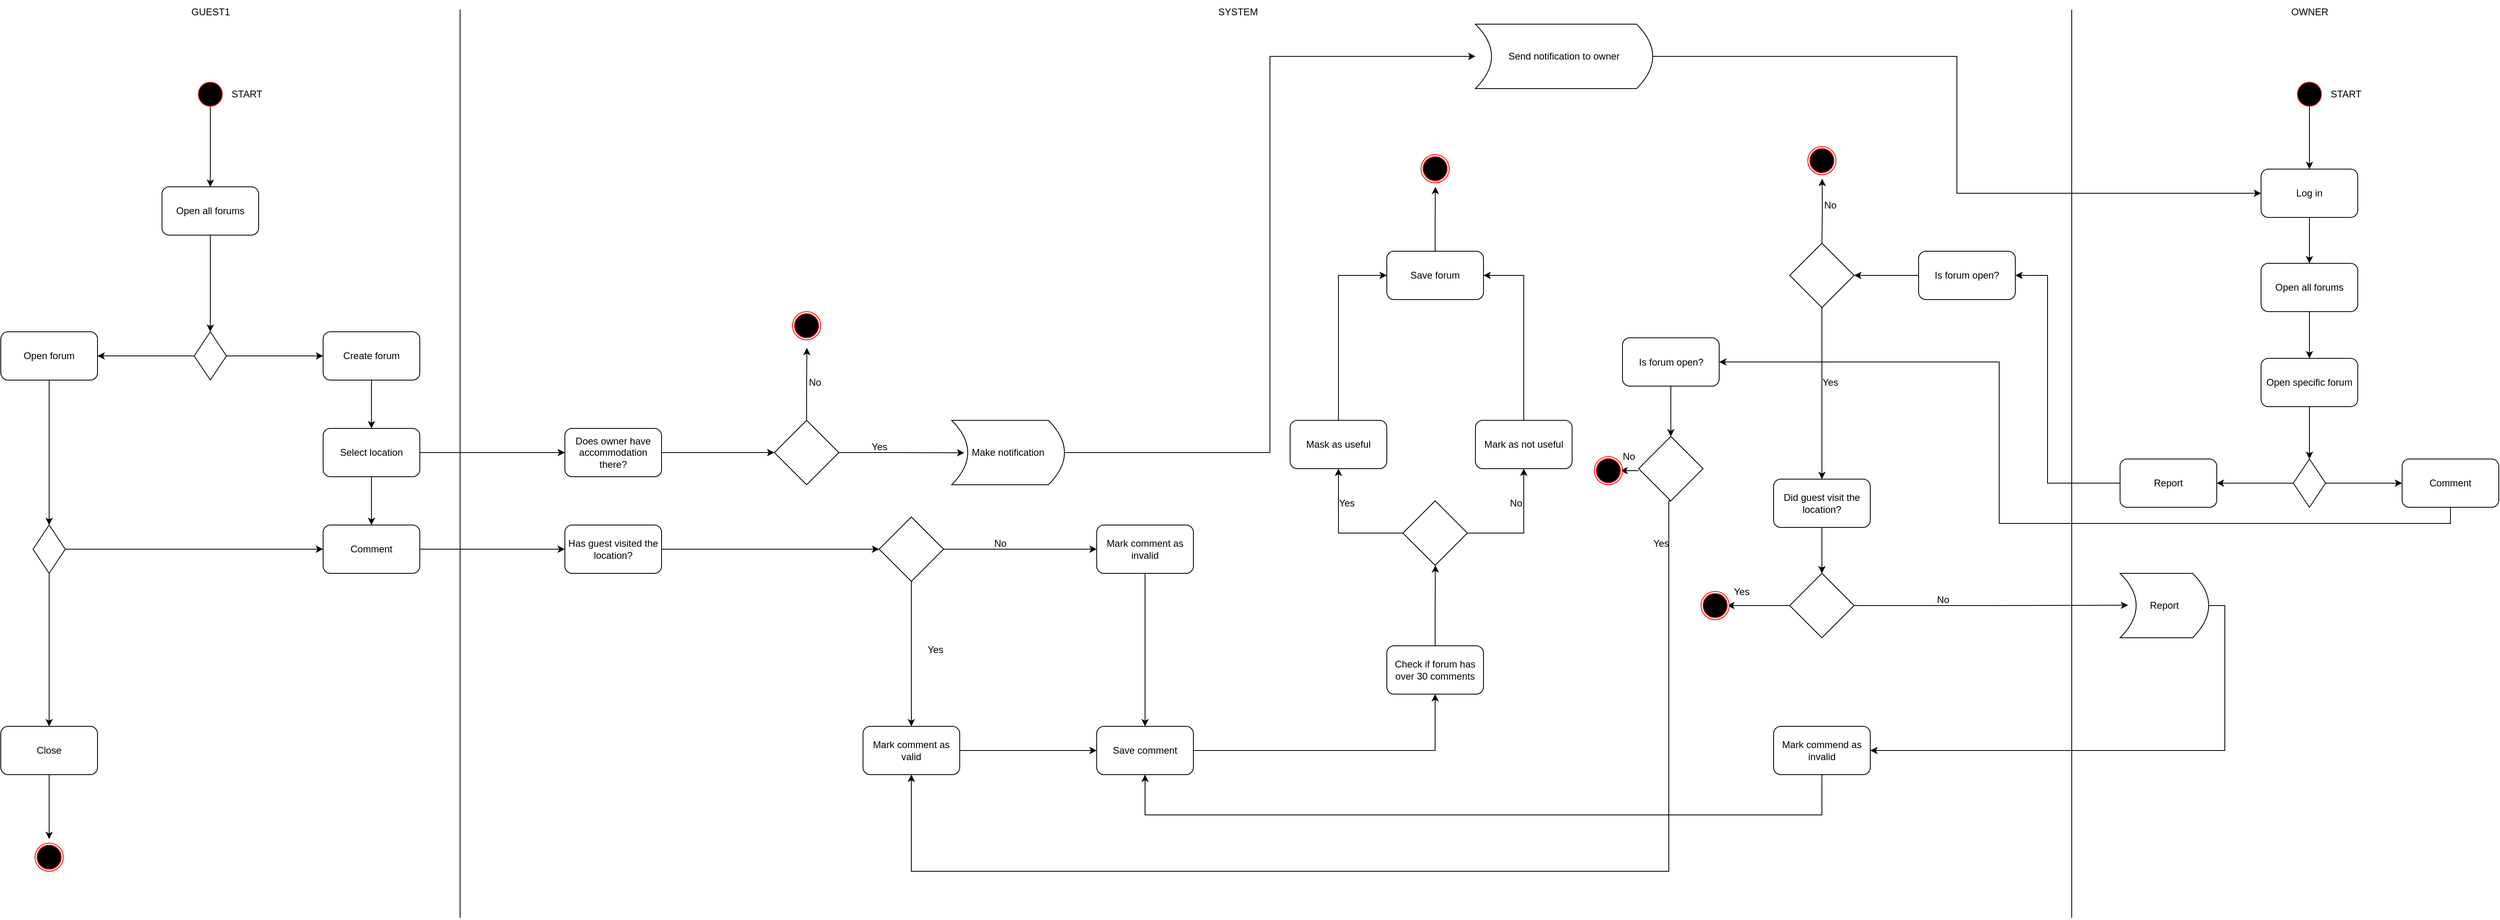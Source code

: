 <mxfile version="20.8.16" type="device"><diagram name="Page-1" id="V9Qfm0nhp1sHbFFnaTN3"><mxGraphModel dx="3190" dy="1515" grid="1" gridSize="10" guides="1" tooltips="1" connect="1" arrows="1" fold="1" page="1" pageScale="1" pageWidth="850" pageHeight="1100" math="0" shadow="0"><root><mxCell id="0"/><mxCell id="1" parent="0"/><mxCell id="_Ogx8Wz_idW4CDBOg8dL-13" style="edgeStyle=orthogonalEdgeStyle;rounded=0;orthogonalLoop=1;jettySize=auto;html=1;exitX=0.5;exitY=1;exitDx=0;exitDy=0;entryX=0.5;entryY=0;entryDx=0;entryDy=0;" parent="1" source="_Ogx8Wz_idW4CDBOg8dL-1" target="_Ogx8Wz_idW4CDBOg8dL-2" edge="1"><mxGeometry relative="1" as="geometry"/></mxCell><mxCell id="_Ogx8Wz_idW4CDBOg8dL-1" value="Open all forums" style="rounded=1;whiteSpace=wrap;html=1;" parent="1" vertex="1"><mxGeometry x="230" y="260" width="120" height="60" as="geometry"/></mxCell><mxCell id="_Ogx8Wz_idW4CDBOg8dL-17" style="edgeStyle=orthogonalEdgeStyle;rounded=0;orthogonalLoop=1;jettySize=auto;html=1;exitX=1;exitY=0.5;exitDx=0;exitDy=0;entryX=0;entryY=0.5;entryDx=0;entryDy=0;" parent="1" source="_Ogx8Wz_idW4CDBOg8dL-2" target="_Ogx8Wz_idW4CDBOg8dL-3" edge="1"><mxGeometry relative="1" as="geometry"/></mxCell><mxCell id="_Ogx8Wz_idW4CDBOg8dL-18" style="edgeStyle=orthogonalEdgeStyle;rounded=0;orthogonalLoop=1;jettySize=auto;html=1;exitX=0;exitY=0.5;exitDx=0;exitDy=0;entryX=1;entryY=0.5;entryDx=0;entryDy=0;" parent="1" source="_Ogx8Wz_idW4CDBOg8dL-2" target="_Ogx8Wz_idW4CDBOg8dL-4" edge="1"><mxGeometry relative="1" as="geometry"/></mxCell><mxCell id="_Ogx8Wz_idW4CDBOg8dL-2" value="" style="rhombus;whiteSpace=wrap;html=1;" parent="1" vertex="1"><mxGeometry x="270" y="440" width="40" height="60" as="geometry"/></mxCell><mxCell id="_Ogx8Wz_idW4CDBOg8dL-52" style="edgeStyle=orthogonalEdgeStyle;rounded=0;orthogonalLoop=1;jettySize=auto;html=1;exitX=0.5;exitY=1;exitDx=0;exitDy=0;entryX=0.5;entryY=0;entryDx=0;entryDy=0;" parent="1" source="_Ogx8Wz_idW4CDBOg8dL-3" target="_Ogx8Wz_idW4CDBOg8dL-8" edge="1"><mxGeometry relative="1" as="geometry"/></mxCell><mxCell id="_Ogx8Wz_idW4CDBOg8dL-3" value="Create forum" style="rounded=1;whiteSpace=wrap;html=1;" parent="1" vertex="1"><mxGeometry x="430" y="440" width="120" height="60" as="geometry"/></mxCell><mxCell id="_Ogx8Wz_idW4CDBOg8dL-19" style="edgeStyle=orthogonalEdgeStyle;rounded=0;orthogonalLoop=1;jettySize=auto;html=1;exitX=0.5;exitY=1;exitDx=0;exitDy=0;entryX=0.5;entryY=0;entryDx=0;entryDy=0;" parent="1" source="_Ogx8Wz_idW4CDBOg8dL-4" target="_Ogx8Wz_idW4CDBOg8dL-20" edge="1"><mxGeometry relative="1" as="geometry"><mxPoint x="90" y="670" as="targetPoint"/></mxGeometry></mxCell><mxCell id="_Ogx8Wz_idW4CDBOg8dL-4" value="Open forum" style="rounded=1;whiteSpace=wrap;html=1;" parent="1" vertex="1"><mxGeometry x="30" y="440" width="120" height="60" as="geometry"/></mxCell><mxCell id="_Ogx8Wz_idW4CDBOg8dL-25" style="edgeStyle=orthogonalEdgeStyle;rounded=0;orthogonalLoop=1;jettySize=auto;html=1;exitX=0.5;exitY=1;exitDx=0;exitDy=0;" parent="1" source="_Ogx8Wz_idW4CDBOg8dL-6" edge="1"><mxGeometry relative="1" as="geometry"><mxPoint x="90" y="1070" as="targetPoint"/></mxGeometry></mxCell><mxCell id="_Ogx8Wz_idW4CDBOg8dL-6" value="Close" style="rounded=1;whiteSpace=wrap;html=1;" parent="1" vertex="1"><mxGeometry x="30" y="930" width="120" height="60" as="geometry"/></mxCell><mxCell id="_Ogx8Wz_idW4CDBOg8dL-56" style="edgeStyle=orthogonalEdgeStyle;rounded=0;orthogonalLoop=1;jettySize=auto;html=1;exitX=1;exitY=0.5;exitDx=0;exitDy=0;entryX=0;entryY=0.5;entryDx=0;entryDy=0;" parent="1" source="_Ogx8Wz_idW4CDBOg8dL-7" target="_Ogx8Wz_idW4CDBOg8dL-54" edge="1"><mxGeometry relative="1" as="geometry"/></mxCell><mxCell id="_Ogx8Wz_idW4CDBOg8dL-7" value="Comment" style="rounded=1;whiteSpace=wrap;html=1;" parent="1" vertex="1"><mxGeometry x="430" y="680" width="120" height="60" as="geometry"/></mxCell><mxCell id="_Ogx8Wz_idW4CDBOg8dL-51" style="edgeStyle=orthogonalEdgeStyle;rounded=0;orthogonalLoop=1;jettySize=auto;html=1;exitX=1;exitY=0.5;exitDx=0;exitDy=0;entryX=0;entryY=0.5;entryDx=0;entryDy=0;" parent="1" source="_Ogx8Wz_idW4CDBOg8dL-8" target="_Ogx8Wz_idW4CDBOg8dL-44" edge="1"><mxGeometry relative="1" as="geometry"/></mxCell><mxCell id="_Ogx8Wz_idW4CDBOg8dL-53" style="edgeStyle=orthogonalEdgeStyle;rounded=0;orthogonalLoop=1;jettySize=auto;html=1;exitX=0.5;exitY=1;exitDx=0;exitDy=0;entryX=0.5;entryY=0;entryDx=0;entryDy=0;" parent="1" source="_Ogx8Wz_idW4CDBOg8dL-8" target="_Ogx8Wz_idW4CDBOg8dL-7" edge="1"><mxGeometry relative="1" as="geometry"/></mxCell><mxCell id="_Ogx8Wz_idW4CDBOg8dL-8" value="Select location" style="rounded=1;whiteSpace=wrap;html=1;" parent="1" vertex="1"><mxGeometry x="430" y="560" width="120" height="60" as="geometry"/></mxCell><mxCell id="_Ogx8Wz_idW4CDBOg8dL-9" value="" style="endArrow=none;html=1;rounded=0;" parent="1" edge="1"><mxGeometry width="50" height="50" relative="1" as="geometry"><mxPoint x="600" y="1167.789" as="sourcePoint"/><mxPoint x="600" y="40" as="targetPoint"/></mxGeometry></mxCell><mxCell id="_Ogx8Wz_idW4CDBOg8dL-11" value="" style="ellipse;whiteSpace=wrap;html=1;aspect=fixed;strokeColor=#FF0000;" parent="1" vertex="1"><mxGeometry x="72.5" y="1075" width="35" height="35" as="geometry"/></mxCell><mxCell id="_Ogx8Wz_idW4CDBOg8dL-14" style="edgeStyle=orthogonalEdgeStyle;rounded=0;orthogonalLoop=1;jettySize=auto;html=1;exitX=0.5;exitY=1;exitDx=0;exitDy=0;entryX=0.5;entryY=0;entryDx=0;entryDy=0;strokeColor=#000000;" parent="1" source="_Ogx8Wz_idW4CDBOg8dL-12" target="_Ogx8Wz_idW4CDBOg8dL-1" edge="1"><mxGeometry relative="1" as="geometry"/></mxCell><mxCell id="_Ogx8Wz_idW4CDBOg8dL-12" value="" style="ellipse;whiteSpace=wrap;html=1;aspect=fixed;fillColor=#000000;strokeColor=#FF3333;" parent="1" vertex="1"><mxGeometry x="275" y="130" width="30" height="30" as="geometry"/></mxCell><mxCell id="_Ogx8Wz_idW4CDBOg8dL-15" value="START" style="text;html=1;align=center;verticalAlign=middle;resizable=0;points=[];autosize=1;strokeColor=none;fillColor=none;" parent="1" vertex="1"><mxGeometry x="305" y="130" width="60" height="30" as="geometry"/></mxCell><mxCell id="_Ogx8Wz_idW4CDBOg8dL-16" value="GUEST1" style="text;html=1;align=center;verticalAlign=middle;resizable=0;points=[];autosize=1;strokeColor=none;fillColor=none;" parent="1" vertex="1"><mxGeometry x="255" y="28" width="70" height="30" as="geometry"/></mxCell><mxCell id="_Ogx8Wz_idW4CDBOg8dL-21" style="edgeStyle=orthogonalEdgeStyle;rounded=0;orthogonalLoop=1;jettySize=auto;html=1;exitX=1;exitY=0.5;exitDx=0;exitDy=0;entryX=0;entryY=0.5;entryDx=0;entryDy=0;" parent="1" source="_Ogx8Wz_idW4CDBOg8dL-20" target="_Ogx8Wz_idW4CDBOg8dL-7" edge="1"><mxGeometry relative="1" as="geometry"/></mxCell><mxCell id="_Ogx8Wz_idW4CDBOg8dL-22" style="edgeStyle=orthogonalEdgeStyle;rounded=0;orthogonalLoop=1;jettySize=auto;html=1;exitX=0.5;exitY=1;exitDx=0;exitDy=0;entryX=0.5;entryY=0;entryDx=0;entryDy=0;" parent="1" source="_Ogx8Wz_idW4CDBOg8dL-20" target="_Ogx8Wz_idW4CDBOg8dL-6" edge="1"><mxGeometry relative="1" as="geometry"/></mxCell><mxCell id="_Ogx8Wz_idW4CDBOg8dL-20" value="" style="rhombus;whiteSpace=wrap;html=1;" parent="1" vertex="1"><mxGeometry x="70" y="680" width="40" height="60" as="geometry"/></mxCell><mxCell id="_Ogx8Wz_idW4CDBOg8dL-23" value="" style="ellipse;whiteSpace=wrap;html=1;aspect=fixed;fillColor=#000000;strokeColor=#FF0000;" parent="1" vertex="1"><mxGeometry x="75" y="1077.5" width="30" height="30" as="geometry"/></mxCell><mxCell id="_Ogx8Wz_idW4CDBOg8dL-46" style="edgeStyle=orthogonalEdgeStyle;rounded=0;orthogonalLoop=1;jettySize=auto;html=1;exitX=1;exitY=0.5;exitDx=0;exitDy=0;entryX=0.888;entryY=0.504;entryDx=0;entryDy=0;entryPerimeter=0;" parent="1" source="_Ogx8Wz_idW4CDBOg8dL-29" target="_Ogx8Wz_idW4CDBOg8dL-31" edge="1"><mxGeometry relative="1" as="geometry"/></mxCell><mxCell id="_Ogx8Wz_idW4CDBOg8dL-48" style="edgeStyle=orthogonalEdgeStyle;rounded=0;orthogonalLoop=1;jettySize=auto;html=1;exitX=0.5;exitY=0;exitDx=0;exitDy=0;" parent="1" source="_Ogx8Wz_idW4CDBOg8dL-29" edge="1"><mxGeometry relative="1" as="geometry"><mxPoint x="1030.333" y="460" as="targetPoint"/></mxGeometry></mxCell><mxCell id="_Ogx8Wz_idW4CDBOg8dL-29" value="" style="rhombus;whiteSpace=wrap;html=1;" parent="1" vertex="1"><mxGeometry x="990" y="550" width="80" height="80" as="geometry"/></mxCell><mxCell id="_Ogx8Wz_idW4CDBOg8dL-112" style="edgeStyle=orthogonalEdgeStyle;rounded=0;orthogonalLoop=1;jettySize=auto;html=1;exitX=1;exitY=0.5;exitDx=0;exitDy=0;entryX=0;entryY=0.5;entryDx=0;entryDy=0;" parent="1" source="_Ogx8Wz_idW4CDBOg8dL-31" target="_Ogx8Wz_idW4CDBOg8dL-43" edge="1"><mxGeometry relative="1" as="geometry"/></mxCell><mxCell id="_Ogx8Wz_idW4CDBOg8dL-31" value="Make notification" style="shape=dataStorage;whiteSpace=wrap;html=1;fixedSize=1;flipH=1;" parent="1" vertex="1"><mxGeometry x="1210" y="550" width="140" height="80" as="geometry"/></mxCell><mxCell id="_Ogx8Wz_idW4CDBOg8dL-57" style="edgeStyle=orthogonalEdgeStyle;rounded=0;orthogonalLoop=1;jettySize=auto;html=1;exitX=1;exitY=0.5;exitDx=0;exitDy=0;entryX=0;entryY=0.5;entryDx=0;entryDy=0;" parent="1" source="_Ogx8Wz_idW4CDBOg8dL-32" target="_Ogx8Wz_idW4CDBOg8dL-33" edge="1"><mxGeometry relative="1" as="geometry"/></mxCell><mxCell id="_Ogx8Wz_idW4CDBOg8dL-60" style="edgeStyle=orthogonalEdgeStyle;rounded=0;orthogonalLoop=1;jettySize=auto;html=1;exitX=0.5;exitY=1;exitDx=0;exitDy=0;entryX=0.5;entryY=0;entryDx=0;entryDy=0;" parent="1" source="_Ogx8Wz_idW4CDBOg8dL-32" target="_Ogx8Wz_idW4CDBOg8dL-35" edge="1"><mxGeometry relative="1" as="geometry"/></mxCell><mxCell id="_Ogx8Wz_idW4CDBOg8dL-32" value="" style="rhombus;whiteSpace=wrap;html=1;" parent="1" vertex="1"><mxGeometry x="1120" y="670" width="80" height="80" as="geometry"/></mxCell><mxCell id="_Ogx8Wz_idW4CDBOg8dL-63" style="edgeStyle=orthogonalEdgeStyle;rounded=0;orthogonalLoop=1;jettySize=auto;html=1;exitX=0.5;exitY=1;exitDx=0;exitDy=0;entryX=0.5;entryY=0;entryDx=0;entryDy=0;" parent="1" source="_Ogx8Wz_idW4CDBOg8dL-33" target="_Ogx8Wz_idW4CDBOg8dL-34" edge="1"><mxGeometry relative="1" as="geometry"/></mxCell><mxCell id="_Ogx8Wz_idW4CDBOg8dL-33" value="Mark comment as invalid" style="rounded=1;whiteSpace=wrap;html=1;" parent="1" vertex="1"><mxGeometry x="1390" y="680" width="120" height="60" as="geometry"/></mxCell><mxCell id="_Ogx8Wz_idW4CDBOg8dL-65" style="edgeStyle=orthogonalEdgeStyle;rounded=0;orthogonalLoop=1;jettySize=auto;html=1;exitX=1;exitY=0.5;exitDx=0;exitDy=0;entryX=0.5;entryY=1;entryDx=0;entryDy=0;" parent="1" source="_Ogx8Wz_idW4CDBOg8dL-34" target="_Ogx8Wz_idW4CDBOg8dL-37" edge="1"><mxGeometry relative="1" as="geometry"/></mxCell><mxCell id="_Ogx8Wz_idW4CDBOg8dL-34" value="Save comment" style="rounded=1;whiteSpace=wrap;html=1;" parent="1" vertex="1"><mxGeometry x="1390" y="930" width="120" height="60" as="geometry"/></mxCell><mxCell id="_Ogx8Wz_idW4CDBOg8dL-62" style="edgeStyle=orthogonalEdgeStyle;rounded=0;orthogonalLoop=1;jettySize=auto;html=1;exitX=1;exitY=0.5;exitDx=0;exitDy=0;entryX=0;entryY=0.5;entryDx=0;entryDy=0;" parent="1" source="_Ogx8Wz_idW4CDBOg8dL-35" target="_Ogx8Wz_idW4CDBOg8dL-34" edge="1"><mxGeometry relative="1" as="geometry"/></mxCell><mxCell id="_Ogx8Wz_idW4CDBOg8dL-35" value="Mark comment as valid" style="rounded=1;whiteSpace=wrap;html=1;" parent="1" vertex="1"><mxGeometry x="1100" y="930" width="120" height="60" as="geometry"/></mxCell><mxCell id="_Ogx8Wz_idW4CDBOg8dL-66" style="edgeStyle=orthogonalEdgeStyle;rounded=0;orthogonalLoop=1;jettySize=auto;html=1;exitX=0.5;exitY=0;exitDx=0;exitDy=0;" parent="1" source="_Ogx8Wz_idW4CDBOg8dL-37" edge="1"><mxGeometry relative="1" as="geometry"><mxPoint x="1810.333" y="730.0" as="targetPoint"/></mxGeometry></mxCell><mxCell id="_Ogx8Wz_idW4CDBOg8dL-37" value="Check if forum has over 30 comments" style="rounded=1;whiteSpace=wrap;html=1;" parent="1" vertex="1"><mxGeometry x="1750" y="830" width="120" height="60" as="geometry"/></mxCell><mxCell id="_Ogx8Wz_idW4CDBOg8dL-75" style="edgeStyle=orthogonalEdgeStyle;rounded=0;orthogonalLoop=1;jettySize=auto;html=1;exitX=0.5;exitY=0;exitDx=0;exitDy=0;" parent="1" source="_Ogx8Wz_idW4CDBOg8dL-38" edge="1"><mxGeometry relative="1" as="geometry"><mxPoint x="1810.333" y="260" as="targetPoint"/></mxGeometry></mxCell><mxCell id="_Ogx8Wz_idW4CDBOg8dL-38" value="Save forum" style="rounded=1;whiteSpace=wrap;html=1;" parent="1" vertex="1"><mxGeometry x="1750" y="340" width="120" height="60" as="geometry"/></mxCell><mxCell id="_Ogx8Wz_idW4CDBOg8dL-91" style="edgeStyle=orthogonalEdgeStyle;rounded=0;orthogonalLoop=1;jettySize=auto;html=1;exitX=1;exitY=0.5;exitDx=0;exitDy=0;" parent="1" source="_Ogx8Wz_idW4CDBOg8dL-39" edge="1"><mxGeometry relative="1" as="geometry"><mxPoint x="2670.0" y="779.667" as="targetPoint"/></mxGeometry></mxCell><mxCell id="_Ogx8Wz_idW4CDBOg8dL-39" value="" style="rhombus;whiteSpace=wrap;html=1;" parent="1" vertex="1"><mxGeometry x="2250" y="740" width="80" height="80" as="geometry"/></mxCell><mxCell id="_Ogx8Wz_idW4CDBOg8dL-84" style="edgeStyle=orthogonalEdgeStyle;rounded=0;orthogonalLoop=1;jettySize=auto;html=1;exitX=0.5;exitY=1;exitDx=0;exitDy=0;entryX=0.5;entryY=0;entryDx=0;entryDy=0;" parent="1" source="_Ogx8Wz_idW4CDBOg8dL-40" target="_Ogx8Wz_idW4CDBOg8dL-82" edge="1"><mxGeometry relative="1" as="geometry"/></mxCell><mxCell id="_Ogx8Wz_idW4CDBOg8dL-40" value="" style="rhombus;whiteSpace=wrap;html=1;" parent="1" vertex="1"><mxGeometry x="2250" y="330" width="80" height="80" as="geometry"/></mxCell><mxCell id="_Ogx8Wz_idW4CDBOg8dL-78" style="edgeStyle=orthogonalEdgeStyle;rounded=0;orthogonalLoop=1;jettySize=auto;html=1;exitX=0.5;exitY=1;exitDx=0;exitDy=0;entryX=0.5;entryY=1;entryDx=0;entryDy=0;" parent="1" source="_Ogx8Wz_idW4CDBOg8dL-41" target="_Ogx8Wz_idW4CDBOg8dL-35" edge="1"><mxGeometry relative="1" as="geometry"><Array as="points"><mxPoint x="2100" y="1110"/><mxPoint x="1160" y="1110"/></Array></mxGeometry></mxCell><mxCell id="_Ogx8Wz_idW4CDBOg8dL-41" value="" style="rhombus;whiteSpace=wrap;html=1;" parent="1" vertex="1"><mxGeometry x="2062.5" y="570" width="80" height="80" as="geometry"/></mxCell><mxCell id="_Ogx8Wz_idW4CDBOg8dL-79" style="edgeStyle=orthogonalEdgeStyle;rounded=0;orthogonalLoop=1;jettySize=auto;html=1;exitX=0.5;exitY=1;exitDx=0;exitDy=0;entryX=0.5;entryY=1;entryDx=0;entryDy=0;" parent="1" source="_Ogx8Wz_idW4CDBOg8dL-42" target="_Ogx8Wz_idW4CDBOg8dL-34" edge="1"><mxGeometry relative="1" as="geometry"><Array as="points"><mxPoint x="2290" y="1040"/><mxPoint x="1450" y="1040"/></Array></mxGeometry></mxCell><mxCell id="_Ogx8Wz_idW4CDBOg8dL-42" value="Mark commend as invalid" style="rounded=1;whiteSpace=wrap;html=1;" parent="1" vertex="1"><mxGeometry x="2230" y="930" width="120" height="60" as="geometry"/></mxCell><mxCell id="_Ogx8Wz_idW4CDBOg8dL-135" style="edgeStyle=orthogonalEdgeStyle;rounded=0;orthogonalLoop=1;jettySize=auto;html=1;exitX=1;exitY=0.5;exitDx=0;exitDy=0;entryX=0;entryY=0.5;entryDx=0;entryDy=0;" parent="1" source="_Ogx8Wz_idW4CDBOg8dL-43" target="_Ogx8Wz_idW4CDBOg8dL-116" edge="1"><mxGeometry relative="1" as="geometry"/></mxCell><mxCell id="_Ogx8Wz_idW4CDBOg8dL-43" value="Send notification to owner" style="shape=dataStorage;whiteSpace=wrap;html=1;fixedSize=1;flipH=1;" parent="1" vertex="1"><mxGeometry x="1860" y="58" width="220" height="80" as="geometry"/></mxCell><mxCell id="_Ogx8Wz_idW4CDBOg8dL-45" style="edgeStyle=orthogonalEdgeStyle;rounded=0;orthogonalLoop=1;jettySize=auto;html=1;exitX=1;exitY=0.5;exitDx=0;exitDy=0;entryX=0;entryY=0.5;entryDx=0;entryDy=0;" parent="1" source="_Ogx8Wz_idW4CDBOg8dL-44" target="_Ogx8Wz_idW4CDBOg8dL-29" edge="1"><mxGeometry relative="1" as="geometry"/></mxCell><mxCell id="_Ogx8Wz_idW4CDBOg8dL-44" value="Does owner have accommodation there?" style="rounded=1;whiteSpace=wrap;html=1;" parent="1" vertex="1"><mxGeometry x="730" y="560" width="120" height="60" as="geometry"/></mxCell><mxCell id="_Ogx8Wz_idW4CDBOg8dL-47" value="Yes" style="text;html=1;align=center;verticalAlign=middle;resizable=0;points=[];autosize=1;strokeColor=none;fillColor=none;" parent="1" vertex="1"><mxGeometry x="1100" y="568" width="40" height="30" as="geometry"/></mxCell><mxCell id="_Ogx8Wz_idW4CDBOg8dL-49" value="" style="ellipse;whiteSpace=wrap;html=1;aspect=fixed;strokeColor=#FF0000;" parent="1" vertex="1"><mxGeometry x="1012.5" y="415" width="35" height="35" as="geometry"/></mxCell><mxCell id="_Ogx8Wz_idW4CDBOg8dL-50" value="" style="ellipse;whiteSpace=wrap;html=1;aspect=fixed;fillColor=#000000;strokeColor=#FF0000;" parent="1" vertex="1"><mxGeometry x="1015" y="417.5" width="30" height="30" as="geometry"/></mxCell><mxCell id="_Ogx8Wz_idW4CDBOg8dL-55" style="edgeStyle=orthogonalEdgeStyle;rounded=0;orthogonalLoop=1;jettySize=auto;html=1;exitX=1;exitY=0.5;exitDx=0;exitDy=0;entryX=0;entryY=0.5;entryDx=0;entryDy=0;" parent="1" source="_Ogx8Wz_idW4CDBOg8dL-54" target="_Ogx8Wz_idW4CDBOg8dL-32" edge="1"><mxGeometry relative="1" as="geometry"/></mxCell><mxCell id="_Ogx8Wz_idW4CDBOg8dL-54" value="Has guest visited the location?" style="rounded=1;whiteSpace=wrap;html=1;" parent="1" vertex="1"><mxGeometry x="730" y="680" width="120" height="60" as="geometry"/></mxCell><mxCell id="_Ogx8Wz_idW4CDBOg8dL-58" value="No" style="text;html=1;align=center;verticalAlign=middle;resizable=0;points=[];autosize=1;strokeColor=none;fillColor=none;" parent="1" vertex="1"><mxGeometry x="1250" y="688" width="40" height="30" as="geometry"/></mxCell><mxCell id="_Ogx8Wz_idW4CDBOg8dL-59" value="No" style="text;html=1;align=center;verticalAlign=middle;resizable=0;points=[];autosize=1;strokeColor=none;fillColor=none;" parent="1" vertex="1"><mxGeometry x="1020" y="488" width="40" height="30" as="geometry"/></mxCell><mxCell id="_Ogx8Wz_idW4CDBOg8dL-61" value="Yes" style="text;strokeColor=none;align=center;fillColor=none;html=1;verticalAlign=middle;whiteSpace=wrap;rounded=0;" parent="1" vertex="1"><mxGeometry x="1160" y="820" width="60" height="30" as="geometry"/></mxCell><mxCell id="_Ogx8Wz_idW4CDBOg8dL-69" style="edgeStyle=orthogonalEdgeStyle;rounded=0;orthogonalLoop=1;jettySize=auto;html=1;exitX=0;exitY=0.5;exitDx=0;exitDy=0;entryX=0.5;entryY=1;entryDx=0;entryDy=0;" parent="1" source="_Ogx8Wz_idW4CDBOg8dL-64" target="_Ogx8Wz_idW4CDBOg8dL-68" edge="1"><mxGeometry relative="1" as="geometry"/></mxCell><mxCell id="_Ogx8Wz_idW4CDBOg8dL-70" style="edgeStyle=orthogonalEdgeStyle;rounded=0;orthogonalLoop=1;jettySize=auto;html=1;exitX=1;exitY=0.5;exitDx=0;exitDy=0;entryX=0.5;entryY=1;entryDx=0;entryDy=0;" parent="1" source="_Ogx8Wz_idW4CDBOg8dL-64" target="_Ogx8Wz_idW4CDBOg8dL-67" edge="1"><mxGeometry relative="1" as="geometry"/></mxCell><mxCell id="_Ogx8Wz_idW4CDBOg8dL-64" value="" style="rhombus;whiteSpace=wrap;html=1;" parent="1" vertex="1"><mxGeometry x="1770" y="650" width="80" height="80" as="geometry"/></mxCell><mxCell id="_Ogx8Wz_idW4CDBOg8dL-72" style="edgeStyle=orthogonalEdgeStyle;rounded=0;orthogonalLoop=1;jettySize=auto;html=1;exitX=0.5;exitY=0;exitDx=0;exitDy=0;entryX=1;entryY=0.5;entryDx=0;entryDy=0;" parent="1" source="_Ogx8Wz_idW4CDBOg8dL-67" target="_Ogx8Wz_idW4CDBOg8dL-38" edge="1"><mxGeometry relative="1" as="geometry"/></mxCell><mxCell id="_Ogx8Wz_idW4CDBOg8dL-67" value="Mark as not useful" style="rounded=1;whiteSpace=wrap;html=1;" parent="1" vertex="1"><mxGeometry x="1860" y="550" width="120" height="60" as="geometry"/></mxCell><mxCell id="_Ogx8Wz_idW4CDBOg8dL-71" style="edgeStyle=orthogonalEdgeStyle;rounded=0;orthogonalLoop=1;jettySize=auto;html=1;exitX=0.5;exitY=0;exitDx=0;exitDy=0;entryX=0;entryY=0.5;entryDx=0;entryDy=0;" parent="1" source="_Ogx8Wz_idW4CDBOg8dL-68" target="_Ogx8Wz_idW4CDBOg8dL-38" edge="1"><mxGeometry relative="1" as="geometry"/></mxCell><mxCell id="_Ogx8Wz_idW4CDBOg8dL-68" value="Mask as useful" style="rounded=1;whiteSpace=wrap;html=1;" parent="1" vertex="1"><mxGeometry x="1630" y="550" width="120" height="60" as="geometry"/></mxCell><mxCell id="_Ogx8Wz_idW4CDBOg8dL-73" value="" style="ellipse;whiteSpace=wrap;html=1;aspect=fixed;strokeColor=#FF0000;" parent="1" vertex="1"><mxGeometry x="1792.5" y="220" width="35" height="35" as="geometry"/></mxCell><mxCell id="_Ogx8Wz_idW4CDBOg8dL-74" value="" style="ellipse;whiteSpace=wrap;html=1;aspect=fixed;fillColor=#000000;strokeColor=#FF0000;" parent="1" vertex="1"><mxGeometry x="1795" y="222.5" width="30" height="30" as="geometry"/></mxCell><mxCell id="_Ogx8Wz_idW4CDBOg8dL-76" value="Yes" style="text;html=1;align=center;verticalAlign=middle;resizable=0;points=[];autosize=1;strokeColor=none;fillColor=none;" parent="1" vertex="1"><mxGeometry x="1680" y="638" width="40" height="30" as="geometry"/></mxCell><mxCell id="_Ogx8Wz_idW4CDBOg8dL-77" value="No" style="text;html=1;align=center;verticalAlign=middle;resizable=0;points=[];autosize=1;strokeColor=none;fillColor=none;" parent="1" vertex="1"><mxGeometry x="1890" y="638" width="40" height="30" as="geometry"/></mxCell><mxCell id="_Ogx8Wz_idW4CDBOg8dL-80" value="Yes" style="text;html=1;align=center;verticalAlign=middle;resizable=0;points=[];autosize=1;strokeColor=none;fillColor=none;" parent="1" vertex="1"><mxGeometry x="2070" y="688" width="40" height="30" as="geometry"/></mxCell><mxCell id="_Ogx8Wz_idW4CDBOg8dL-83" style="edgeStyle=orthogonalEdgeStyle;rounded=0;orthogonalLoop=1;jettySize=auto;html=1;exitX=0;exitY=0.5;exitDx=0;exitDy=0;entryX=1;entryY=0.5;entryDx=0;entryDy=0;" parent="1" source="_Ogx8Wz_idW4CDBOg8dL-81" target="_Ogx8Wz_idW4CDBOg8dL-40" edge="1"><mxGeometry relative="1" as="geometry"/></mxCell><mxCell id="_Ogx8Wz_idW4CDBOg8dL-81" value="Is forum open?" style="rounded=1;whiteSpace=wrap;html=1;" parent="1" vertex="1"><mxGeometry x="2410" y="340" width="120" height="60" as="geometry"/></mxCell><mxCell id="_Ogx8Wz_idW4CDBOg8dL-90" style="edgeStyle=orthogonalEdgeStyle;rounded=0;orthogonalLoop=1;jettySize=auto;html=1;exitX=0.5;exitY=1;exitDx=0;exitDy=0;entryX=0.5;entryY=0;entryDx=0;entryDy=0;" parent="1" source="_Ogx8Wz_idW4CDBOg8dL-82" target="_Ogx8Wz_idW4CDBOg8dL-39" edge="1"><mxGeometry relative="1" as="geometry"/></mxCell><mxCell id="_Ogx8Wz_idW4CDBOg8dL-82" value="Did guest visit the location?" style="rounded=1;whiteSpace=wrap;html=1;" parent="1" vertex="1"><mxGeometry x="2230" y="623" width="120" height="60" as="geometry"/></mxCell><mxCell id="_Ogx8Wz_idW4CDBOg8dL-85" value="Yes" style="text;html=1;align=center;verticalAlign=middle;resizable=0;points=[];autosize=1;strokeColor=none;fillColor=none;" parent="1" vertex="1"><mxGeometry x="2280" y="488" width="40" height="30" as="geometry"/></mxCell><mxCell id="_Ogx8Wz_idW4CDBOg8dL-86" style="edgeStyle=orthogonalEdgeStyle;rounded=0;orthogonalLoop=1;jettySize=auto;html=1;exitX=0.5;exitY=0;exitDx=0;exitDy=0;" parent="1" edge="1"><mxGeometry relative="1" as="geometry"><mxPoint x="2290.333" y="250" as="targetPoint"/><mxPoint x="2290" y="330" as="sourcePoint"/></mxGeometry></mxCell><mxCell id="_Ogx8Wz_idW4CDBOg8dL-87" value="" style="ellipse;whiteSpace=wrap;html=1;aspect=fixed;strokeColor=#FF0000;" parent="1" vertex="1"><mxGeometry x="2272.5" y="210" width="35" height="35" as="geometry"/></mxCell><mxCell id="_Ogx8Wz_idW4CDBOg8dL-88" value="" style="ellipse;whiteSpace=wrap;html=1;aspect=fixed;fillColor=#000000;strokeColor=#FF0000;" parent="1" vertex="1"><mxGeometry x="2275" y="212.5" width="30" height="30" as="geometry"/></mxCell><mxCell id="_Ogx8Wz_idW4CDBOg8dL-89" value="No" style="text;html=1;align=center;verticalAlign=middle;resizable=0;points=[];autosize=1;strokeColor=none;fillColor=none;" parent="1" vertex="1"><mxGeometry x="2280" y="268" width="40" height="30" as="geometry"/></mxCell><mxCell id="_Ogx8Wz_idW4CDBOg8dL-92" style="edgeStyle=orthogonalEdgeStyle;rounded=0;orthogonalLoop=1;jettySize=auto;html=1;exitX=0;exitY=0.5;exitDx=0;exitDy=0;entryX=1;entryY=0.5;entryDx=0;entryDy=0;" parent="1" source="_Ogx8Wz_idW4CDBOg8dL-39" target="_Ogx8Wz_idW4CDBOg8dL-94" edge="1"><mxGeometry relative="1" as="geometry"><mxPoint x="2157.833" y="800" as="targetPoint"/><mxPoint x="2157.5" y="880" as="sourcePoint"/></mxGeometry></mxCell><mxCell id="_Ogx8Wz_idW4CDBOg8dL-93" value="" style="ellipse;whiteSpace=wrap;html=1;aspect=fixed;strokeColor=#FF0000;" parent="1" vertex="1"><mxGeometry x="2140" y="762.5" width="35" height="35" as="geometry"/></mxCell><mxCell id="_Ogx8Wz_idW4CDBOg8dL-94" value="" style="ellipse;whiteSpace=wrap;html=1;aspect=fixed;fillColor=#000000;strokeColor=#FF0000;" parent="1" vertex="1"><mxGeometry x="2142.5" y="765" width="30" height="30" as="geometry"/></mxCell><mxCell id="_Ogx8Wz_idW4CDBOg8dL-96" value="Yes" style="text;html=1;align=center;verticalAlign=middle;resizable=0;points=[];autosize=1;strokeColor=none;fillColor=none;" parent="1" vertex="1"><mxGeometry x="2170" y="748" width="40" height="30" as="geometry"/></mxCell><mxCell id="_Ogx8Wz_idW4CDBOg8dL-97" value="No" style="text;html=1;align=center;verticalAlign=middle;resizable=0;points=[];autosize=1;strokeColor=none;fillColor=none;" parent="1" vertex="1"><mxGeometry x="2420" y="758" width="40" height="30" as="geometry"/></mxCell><mxCell id="_Ogx8Wz_idW4CDBOg8dL-99" style="edgeStyle=orthogonalEdgeStyle;rounded=0;orthogonalLoop=1;jettySize=auto;html=1;exitX=0.5;exitY=1;exitDx=0;exitDy=0;entryX=0.5;entryY=0;entryDx=0;entryDy=0;" parent="1" source="_Ogx8Wz_idW4CDBOg8dL-98" target="_Ogx8Wz_idW4CDBOg8dL-41" edge="1"><mxGeometry relative="1" as="geometry"/></mxCell><mxCell id="_Ogx8Wz_idW4CDBOg8dL-98" value="Is forum open?" style="rounded=1;whiteSpace=wrap;html=1;" parent="1" vertex="1"><mxGeometry x="2042.5" y="447.5" width="120" height="60" as="geometry"/></mxCell><mxCell id="_Ogx8Wz_idW4CDBOg8dL-108" style="edgeStyle=orthogonalEdgeStyle;rounded=0;orthogonalLoop=1;jettySize=auto;html=1;exitX=0;exitY=0.5;exitDx=0;exitDy=0;" parent="1" edge="1"><mxGeometry relative="1" as="geometry"><mxPoint x="2040" y="613" as="targetPoint"/><mxPoint x="2062.5" y="612.5" as="sourcePoint"/></mxGeometry></mxCell><mxCell id="_Ogx8Wz_idW4CDBOg8dL-109" value="" style="ellipse;whiteSpace=wrap;html=1;aspect=fixed;strokeColor=#FF0000;" parent="1" vertex="1"><mxGeometry x="2007.5" y="595" width="35" height="35" as="geometry"/></mxCell><mxCell id="_Ogx8Wz_idW4CDBOg8dL-110" value="" style="ellipse;whiteSpace=wrap;html=1;aspect=fixed;fillColor=#000000;strokeColor=#FF0000;" parent="1" vertex="1"><mxGeometry x="2010" y="597.5" width="30" height="30" as="geometry"/></mxCell><mxCell id="_Ogx8Wz_idW4CDBOg8dL-111" value="No" style="text;html=1;align=center;verticalAlign=middle;resizable=0;points=[];autosize=1;strokeColor=none;fillColor=none;" parent="1" vertex="1"><mxGeometry x="2030" y="580" width="40" height="30" as="geometry"/></mxCell><mxCell id="_Ogx8Wz_idW4CDBOg8dL-113" value="" style="endArrow=none;html=1;rounded=0;" parent="1" edge="1"><mxGeometry width="50" height="50" relative="1" as="geometry"><mxPoint x="2600" y="1167.789" as="sourcePoint"/><mxPoint x="2600" y="40" as="targetPoint"/></mxGeometry></mxCell><mxCell id="_Ogx8Wz_idW4CDBOg8dL-125" style="edgeStyle=orthogonalEdgeStyle;rounded=0;orthogonalLoop=1;jettySize=auto;html=1;exitX=0.5;exitY=1;exitDx=0;exitDy=0;entryX=0.5;entryY=0;entryDx=0;entryDy=0;" parent="1" source="_Ogx8Wz_idW4CDBOg8dL-114" target="_Ogx8Wz_idW4CDBOg8dL-116" edge="1"><mxGeometry relative="1" as="geometry"/></mxCell><mxCell id="_Ogx8Wz_idW4CDBOg8dL-114" value="" style="ellipse;whiteSpace=wrap;html=1;aspect=fixed;fillColor=#000000;strokeColor=#FF3333;" parent="1" vertex="1"><mxGeometry x="2880" y="130" width="30" height="30" as="geometry"/></mxCell><mxCell id="_Ogx8Wz_idW4CDBOg8dL-115" value="START" style="text;html=1;align=center;verticalAlign=middle;resizable=0;points=[];autosize=1;strokeColor=none;fillColor=none;" parent="1" vertex="1"><mxGeometry x="2910" y="130" width="60" height="30" as="geometry"/></mxCell><mxCell id="_Ogx8Wz_idW4CDBOg8dL-126" style="edgeStyle=orthogonalEdgeStyle;rounded=0;orthogonalLoop=1;jettySize=auto;html=1;exitX=0.5;exitY=1;exitDx=0;exitDy=0;entryX=0.5;entryY=0;entryDx=0;entryDy=0;" parent="1" source="_Ogx8Wz_idW4CDBOg8dL-116" target="_Ogx8Wz_idW4CDBOg8dL-117" edge="1"><mxGeometry relative="1" as="geometry"/></mxCell><mxCell id="_Ogx8Wz_idW4CDBOg8dL-116" value="Log in" style="rounded=1;whiteSpace=wrap;html=1;" parent="1" vertex="1"><mxGeometry x="2835" y="238" width="120" height="60" as="geometry"/></mxCell><mxCell id="_Ogx8Wz_idW4CDBOg8dL-127" style="edgeStyle=orthogonalEdgeStyle;rounded=0;orthogonalLoop=1;jettySize=auto;html=1;exitX=0.5;exitY=1;exitDx=0;exitDy=0;entryX=0.5;entryY=0;entryDx=0;entryDy=0;" parent="1" source="_Ogx8Wz_idW4CDBOg8dL-117" target="_Ogx8Wz_idW4CDBOg8dL-119" edge="1"><mxGeometry relative="1" as="geometry"/></mxCell><mxCell id="_Ogx8Wz_idW4CDBOg8dL-117" value="Open all forums" style="rounded=1;whiteSpace=wrap;html=1;" parent="1" vertex="1"><mxGeometry x="2835" y="355" width="120" height="60" as="geometry"/></mxCell><mxCell id="_Ogx8Wz_idW4CDBOg8dL-128" style="edgeStyle=orthogonalEdgeStyle;rounded=0;orthogonalLoop=1;jettySize=auto;html=1;exitX=0.5;exitY=1;exitDx=0;exitDy=0;entryX=0.5;entryY=0;entryDx=0;entryDy=0;" parent="1" source="_Ogx8Wz_idW4CDBOg8dL-119" target="_Ogx8Wz_idW4CDBOg8dL-120" edge="1"><mxGeometry relative="1" as="geometry"/></mxCell><mxCell id="_Ogx8Wz_idW4CDBOg8dL-119" value="Open specific forum" style="rounded=1;whiteSpace=wrap;html=1;" parent="1" vertex="1"><mxGeometry x="2835" y="473" width="120" height="60" as="geometry"/></mxCell><mxCell id="_Ogx8Wz_idW4CDBOg8dL-129" style="edgeStyle=orthogonalEdgeStyle;rounded=0;orthogonalLoop=1;jettySize=auto;html=1;exitX=1;exitY=0.5;exitDx=0;exitDy=0;entryX=0;entryY=0.5;entryDx=0;entryDy=0;" parent="1" source="_Ogx8Wz_idW4CDBOg8dL-120" target="_Ogx8Wz_idW4CDBOg8dL-122" edge="1"><mxGeometry relative="1" as="geometry"/></mxCell><mxCell id="_Ogx8Wz_idW4CDBOg8dL-130" style="edgeStyle=orthogonalEdgeStyle;rounded=0;orthogonalLoop=1;jettySize=auto;html=1;exitX=0;exitY=0.5;exitDx=0;exitDy=0;entryX=1;entryY=0.5;entryDx=0;entryDy=0;" parent="1" source="_Ogx8Wz_idW4CDBOg8dL-120" target="_Ogx8Wz_idW4CDBOg8dL-121" edge="1"><mxGeometry relative="1" as="geometry"/></mxCell><mxCell id="_Ogx8Wz_idW4CDBOg8dL-120" value="" style="rhombus;whiteSpace=wrap;html=1;" parent="1" vertex="1"><mxGeometry x="2875" y="598" width="40" height="60" as="geometry"/></mxCell><mxCell id="_Ogx8Wz_idW4CDBOg8dL-131" style="edgeStyle=orthogonalEdgeStyle;rounded=0;orthogonalLoop=1;jettySize=auto;html=1;exitX=0;exitY=0.5;exitDx=0;exitDy=0;entryX=1;entryY=0.5;entryDx=0;entryDy=0;" parent="1" source="_Ogx8Wz_idW4CDBOg8dL-121" target="_Ogx8Wz_idW4CDBOg8dL-81" edge="1"><mxGeometry relative="1" as="geometry"><Array as="points"><mxPoint x="2570" y="628"/><mxPoint x="2570" y="370"/></Array></mxGeometry></mxCell><mxCell id="_Ogx8Wz_idW4CDBOg8dL-121" value="Report" style="rounded=1;whiteSpace=wrap;html=1;" parent="1" vertex="1"><mxGeometry x="2660" y="598" width="120" height="60" as="geometry"/></mxCell><mxCell id="_Ogx8Wz_idW4CDBOg8dL-132" style="edgeStyle=orthogonalEdgeStyle;rounded=0;orthogonalLoop=1;jettySize=auto;html=1;exitX=0.5;exitY=1;exitDx=0;exitDy=0;entryX=1;entryY=0.5;entryDx=0;entryDy=0;" parent="1" source="_Ogx8Wz_idW4CDBOg8dL-122" target="_Ogx8Wz_idW4CDBOg8dL-98" edge="1"><mxGeometry relative="1" as="geometry"><Array as="points"><mxPoint x="3070" y="678"/><mxPoint x="2510" y="678"/><mxPoint x="2510" y="478"/></Array></mxGeometry></mxCell><mxCell id="_Ogx8Wz_idW4CDBOg8dL-122" value="Comment" style="rounded=1;whiteSpace=wrap;html=1;" parent="1" vertex="1"><mxGeometry x="3010" y="598" width="120" height="60" as="geometry"/></mxCell><mxCell id="_Ogx8Wz_idW4CDBOg8dL-124" style="edgeStyle=orthogonalEdgeStyle;rounded=0;orthogonalLoop=1;jettySize=auto;html=1;exitX=1;exitY=0.5;exitDx=0;exitDy=0;" parent="1" source="_Ogx8Wz_idW4CDBOg8dL-123" edge="1"><mxGeometry relative="1" as="geometry"><mxPoint x="2350.0" y="960" as="targetPoint"/><Array as="points"><mxPoint x="2790" y="780"/><mxPoint x="2790" y="960"/></Array></mxGeometry></mxCell><mxCell id="_Ogx8Wz_idW4CDBOg8dL-123" value="Report" style="shape=dataStorage;whiteSpace=wrap;html=1;fixedSize=1;flipH=1;" parent="1" vertex="1"><mxGeometry x="2660" y="740" width="110" height="80" as="geometry"/></mxCell><mxCell id="_Ogx8Wz_idW4CDBOg8dL-133" value="SYSTEM" style="text;html=1;align=center;verticalAlign=middle;resizable=0;points=[];autosize=1;strokeColor=none;fillColor=none;" parent="1" vertex="1"><mxGeometry x="1530" y="28" width="70" height="30" as="geometry"/></mxCell><mxCell id="_Ogx8Wz_idW4CDBOg8dL-134" value="OWNER" style="text;html=1;align=center;verticalAlign=middle;resizable=0;points=[];autosize=1;strokeColor=none;fillColor=none;" parent="1" vertex="1"><mxGeometry x="2860" y="28" width="70" height="30" as="geometry"/></mxCell></root></mxGraphModel></diagram></mxfile>